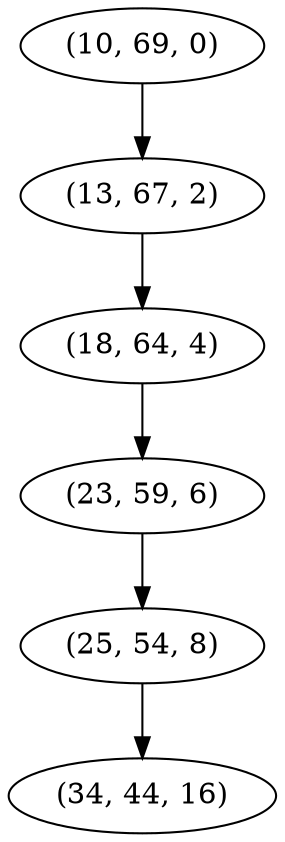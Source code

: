 digraph tree {
    "(10, 69, 0)";
    "(13, 67, 2)";
    "(18, 64, 4)";
    "(23, 59, 6)";
    "(25, 54, 8)";
    "(34, 44, 16)";
    "(10, 69, 0)" -> "(13, 67, 2)";
    "(13, 67, 2)" -> "(18, 64, 4)";
    "(18, 64, 4)" -> "(23, 59, 6)";
    "(23, 59, 6)" -> "(25, 54, 8)";
    "(25, 54, 8)" -> "(34, 44, 16)";
}
